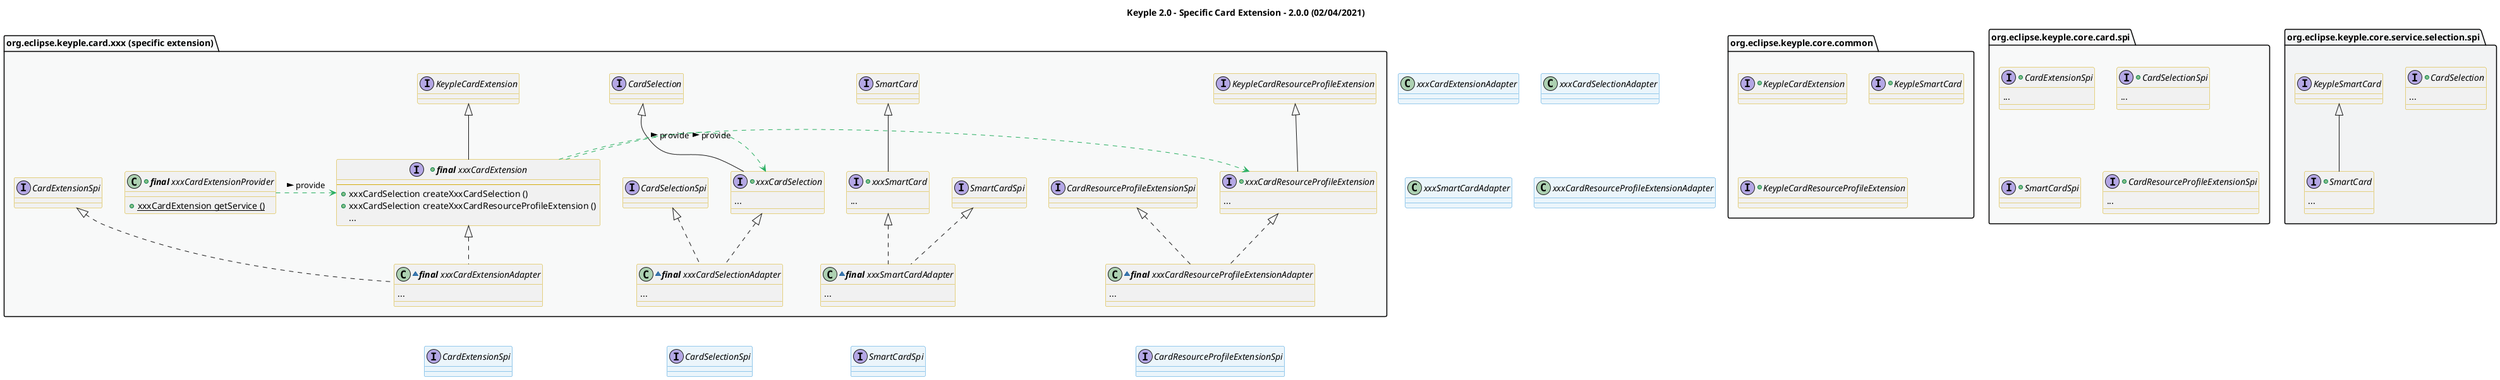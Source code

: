 @startuml
title
    Keyple 2.0 - Specific Card Extension - 2.0.0 (02/04/2021)
end title

' == THEME ==

'Couleurs issues de : https://htmlcolorcodes.com/fr/tableau-de-couleur/tableau-de-couleur-design-plat/
!define C_GREY1 F8F9F9
!define C_GREY2 F2F3F4
!define C_GREY3 E5E7E9
!define C_GREY4 D7DBDD
!define C_GREY5 CACFD2
!define C_GREY6 BDC3C7
!define C_LINK 3498DB
!define C_USE 27AE60

skinparam Shadowing false
skinparam ClassFontStyle italic
skinparam ClassBorderColor #D4AC0D
skinparam stereotypeABorderColor #A9DCDF
skinparam stereotypeIBorderColor #B4A7E5
skinparam stereotypeCBorderColor #ADD1B2
skinparam stereotypeEBorderColor #EB93DF
' Red
skinparam ClassBackgroundColor<<red>> #FDEDEC
skinparam ClassBorderColor<<red>> #E74C3C
hide <<red>> stereotype
' Purple
skinparam ClassBackgroundColor<<purple>> #F4ECF7
skinparam ClassBorderColor<<purple>> #8E44AD
hide <<purple>> stereotype
' blue
skinparam ClassBackgroundColor<<blue>> #EBF5FB
skinparam ClassBorderColor<<blue>> #3498DB
hide <<blue>> stereotype
' Green
skinparam ClassBackgroundColor<<green>> #E9F7EF
skinparam ClassBorderColor<<green>> #27AE60
hide <<green>> stereotype
' Grey
skinparam ClassBackgroundColor<<grey>> #EAECEE
skinparam ClassBorderColor<<grey>> #2C3E50
hide <<grey>> stereotype

' == CONTENT ==

package "org.eclipse.keyple.core.common" as commonsApi {
    +interface KeypleCardExtension {
    }
    +interface KeypleSmartCard {
    }
    +interface KeypleCardResourceProfileExtension {
    }
}
package "org.eclipse.keyple.core.service.selection.spi" as serviceSelectionSpi {
    +interface CardSelection {
        ...
    }
    +interface SmartCard extends KeypleSmartCard {
        ...
    }
}
package "org.eclipse.keyple.core.card.spi" as cardSpi {
    +interface CardExtensionSpi {
        ...
    }
    +interface CardSelectionSpi {
        ...
    }
    +interface SmartCardSpi {
    }
    +interface CardResourceProfileExtensionSpi {
        ...
    }
}

package "org.eclipse.keyple.card.xxx (specific extension)" as specificExtension {
    +class "**final** xxxCardExtensionProvider" as xxxCardExtensionProvider {
        +{static} xxxCardExtension getService ()
    }
    +interface xxxSmartCard extends SmartCard {
        ...
    }
    +interface xxxCardResourceProfileExtension extends KeypleCardResourceProfileExtension {
        ...
    }
    +interface xxxCardSelection extends CardSelection {
        ...
    }
    +interface "**final** xxxCardExtension" as xxxCardExtension extends KeypleCardExtension {
        --
        +xxxCardSelection createXxxCardSelection ()
        +xxxCardSelection createXxxCardResourceProfileExtension ()
        ...
    }
    ' Adapters
    ~class "**final** xxxCardExtensionAdapter" as xxxCardExtensionAdapter implements xxxCardExtension, CardExtensionSpi {
        ...
    }
    ~class "**final** xxxCardSelectionAdapter" as xxxCardSelectionAdapter implements xxxCardSelection, CardSelectionSpi {
        ...
    }
    ~class "**final** xxxSmartCardAdapter" as xxxSmartCardAdapter implements xxxSmartCard, SmartCardSpi {
        ...
    }
    ~class "**final** xxxCardResourceProfileExtensionAdapter" as xxxCardResourceProfileExtensionAdapter implements xxxCardResourceProfileExtension, CardResourceProfileExtensionSpi {
        ...
    }
}

' Associations

xxxCardExtensionProvider .right.> xxxCardExtension #C_USE : provide >

xxxCardExtension .right.> xxxCardSelection #C_USE : provide >
xxxCardExtension .right.> xxxCardResourceProfileExtension #C_USE : provide >

' == LAYOUT ==

xxxCardSelection -[hidden]- xxxCardExtensionAdapter
xxxCardSelection -[hidden]- xxxSmartCardAdapter
xxxCardExtensionAdapter -[hidden]- CardExtensionSpi
xxxSmartCardAdapter -[hidden]- SmartCardSpi
xxxCardResourceProfileExtensionAdapter -[hidden]- CardResourceProfileExtensionSpi
xxxCardSelectionAdapter -[hidden]- CardSelectionSpi

' == STYLE ==

package commonsApi #C_GREY1 {}
package specificExtension #C_GREY1 {}
package cardSpi #C_GREY1 {}
package serviceSelectionSpi #C_GREY2 {}

class xxxCardExtensionAdapter <<blue>>
class xxxCardSelectionAdapter <<blue>>
class xxxSmartCardAdapter <<blue>>
class xxxCardResourceProfileExtensionAdapter <<blue>>
interface CardExtensionSpi <<blue>>
interface CardSelectionSpi <<blue>>
interface SmartCardSpi <<blue>>
interface CardResourceProfileExtensionSpi <<blue>>

@enduml